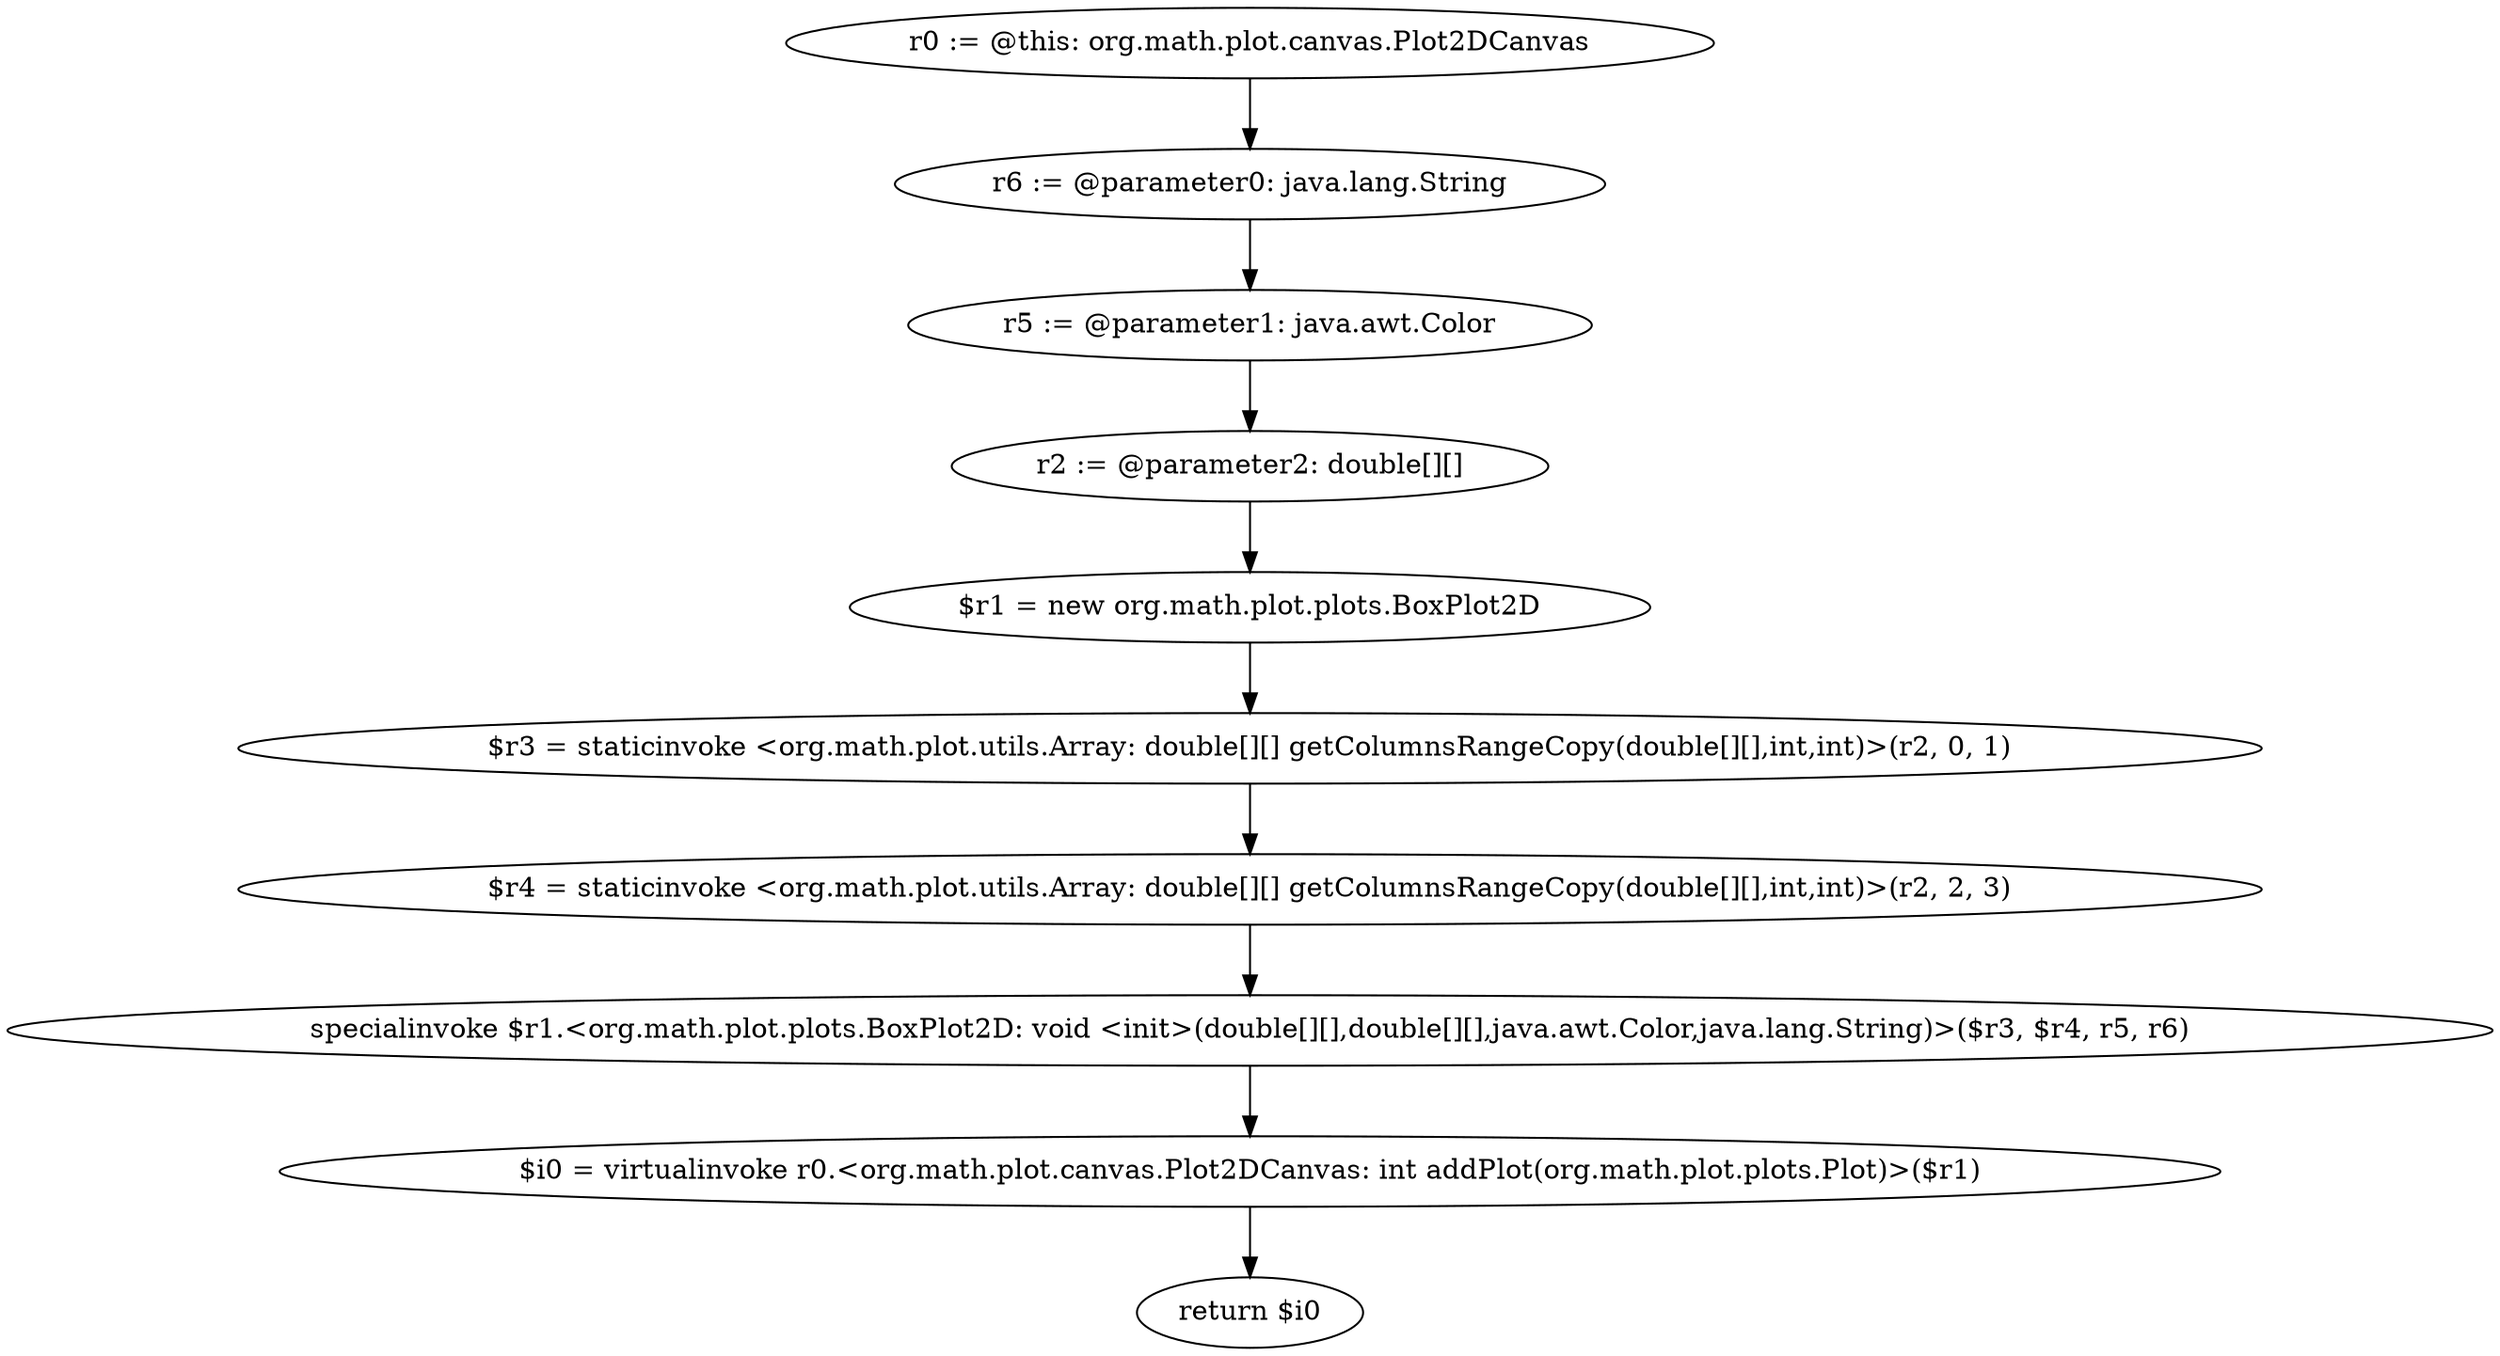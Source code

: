 digraph "unitGraph" {
    "r0 := @this: org.math.plot.canvas.Plot2DCanvas"
    "r6 := @parameter0: java.lang.String"
    "r5 := @parameter1: java.awt.Color"
    "r2 := @parameter2: double[][]"
    "$r1 = new org.math.plot.plots.BoxPlot2D"
    "$r3 = staticinvoke <org.math.plot.utils.Array: double[][] getColumnsRangeCopy(double[][],int,int)>(r2, 0, 1)"
    "$r4 = staticinvoke <org.math.plot.utils.Array: double[][] getColumnsRangeCopy(double[][],int,int)>(r2, 2, 3)"
    "specialinvoke $r1.<org.math.plot.plots.BoxPlot2D: void <init>(double[][],double[][],java.awt.Color,java.lang.String)>($r3, $r4, r5, r6)"
    "$i0 = virtualinvoke r0.<org.math.plot.canvas.Plot2DCanvas: int addPlot(org.math.plot.plots.Plot)>($r1)"
    "return $i0"
    "r0 := @this: org.math.plot.canvas.Plot2DCanvas"->"r6 := @parameter0: java.lang.String";
    "r6 := @parameter0: java.lang.String"->"r5 := @parameter1: java.awt.Color";
    "r5 := @parameter1: java.awt.Color"->"r2 := @parameter2: double[][]";
    "r2 := @parameter2: double[][]"->"$r1 = new org.math.plot.plots.BoxPlot2D";
    "$r1 = new org.math.plot.plots.BoxPlot2D"->"$r3 = staticinvoke <org.math.plot.utils.Array: double[][] getColumnsRangeCopy(double[][],int,int)>(r2, 0, 1)";
    "$r3 = staticinvoke <org.math.plot.utils.Array: double[][] getColumnsRangeCopy(double[][],int,int)>(r2, 0, 1)"->"$r4 = staticinvoke <org.math.plot.utils.Array: double[][] getColumnsRangeCopy(double[][],int,int)>(r2, 2, 3)";
    "$r4 = staticinvoke <org.math.plot.utils.Array: double[][] getColumnsRangeCopy(double[][],int,int)>(r2, 2, 3)"->"specialinvoke $r1.<org.math.plot.plots.BoxPlot2D: void <init>(double[][],double[][],java.awt.Color,java.lang.String)>($r3, $r4, r5, r6)";
    "specialinvoke $r1.<org.math.plot.plots.BoxPlot2D: void <init>(double[][],double[][],java.awt.Color,java.lang.String)>($r3, $r4, r5, r6)"->"$i0 = virtualinvoke r0.<org.math.plot.canvas.Plot2DCanvas: int addPlot(org.math.plot.plots.Plot)>($r1)";
    "$i0 = virtualinvoke r0.<org.math.plot.canvas.Plot2DCanvas: int addPlot(org.math.plot.plots.Plot)>($r1)"->"return $i0";
}
